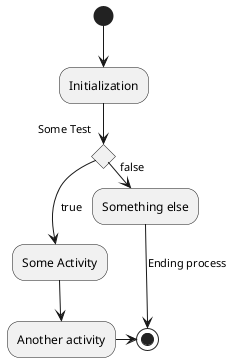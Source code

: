 @startuml
(*) --> "Initialization"

if "Some Test" then
    --> [true] "Some Activity"
    --> "Another activity"
    -right-> (*)
else
    ->[false] "Something else"
    --> [Ending process] (*)

end if
@enduml
